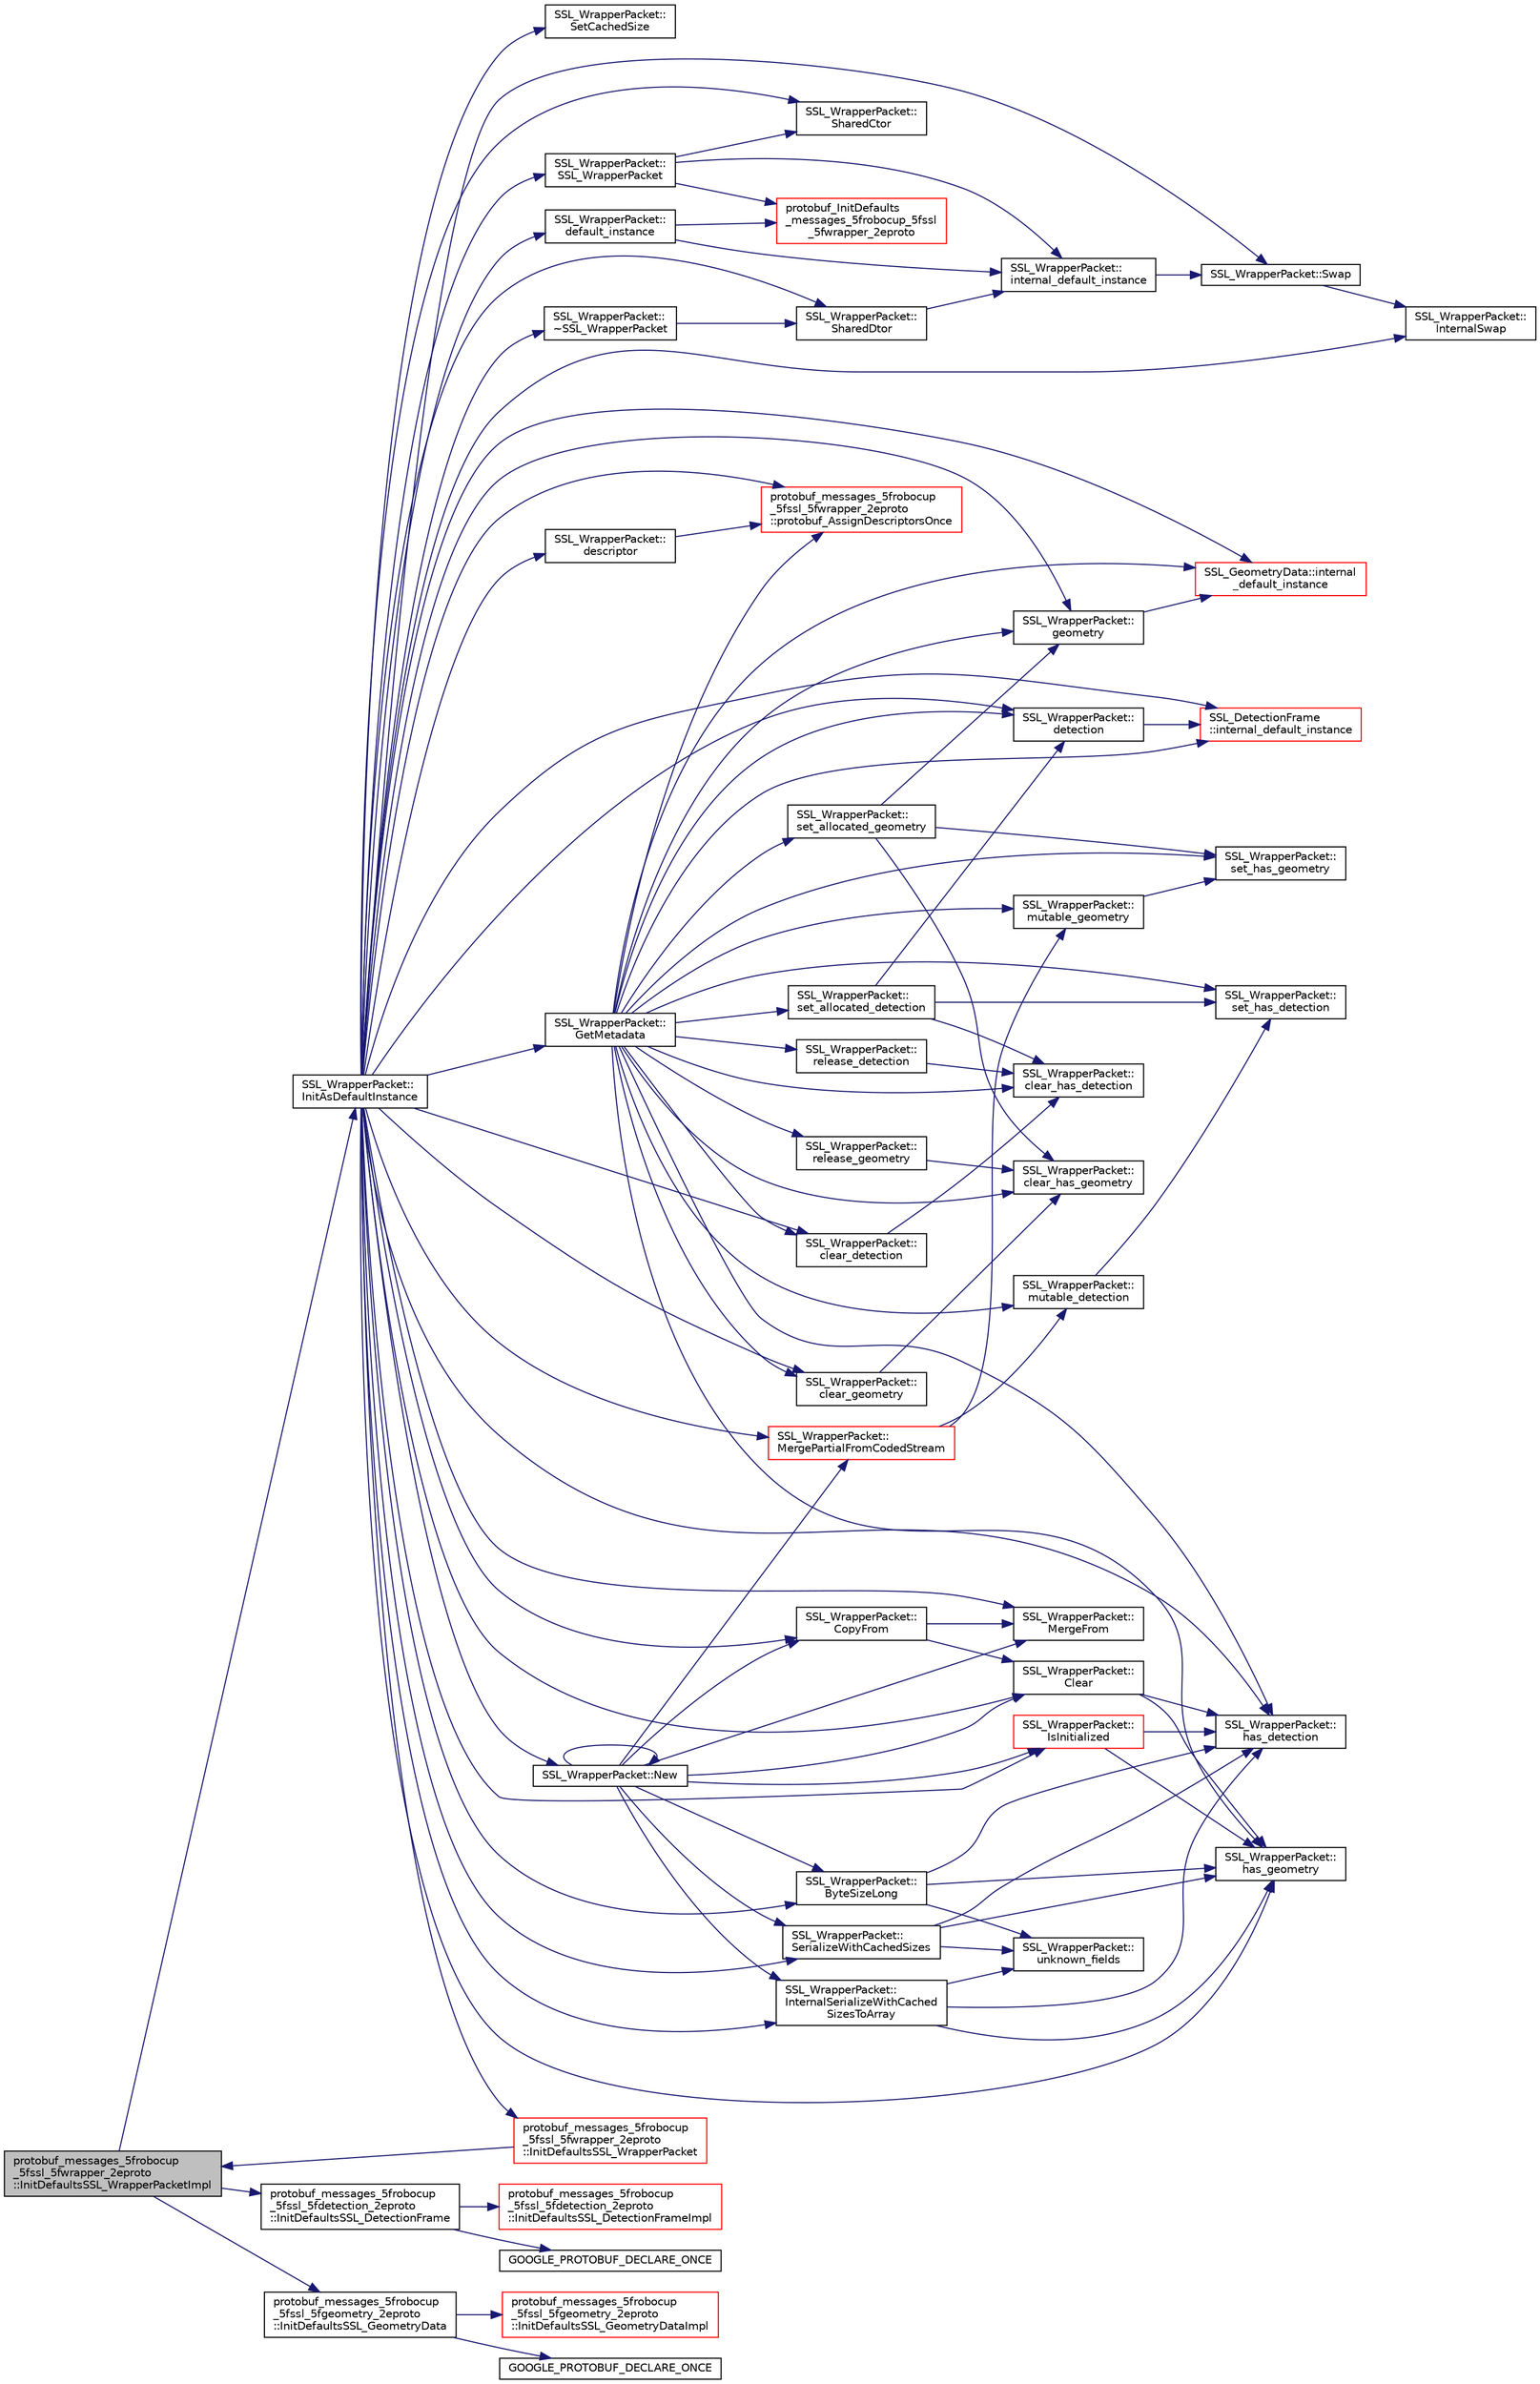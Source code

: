 digraph "protobuf_messages_5frobocup_5fssl_5fwrapper_2eproto::InitDefaultsSSL_WrapperPacketImpl"
{
 // INTERACTIVE_SVG=YES
  edge [fontname="Helvetica",fontsize="10",labelfontname="Helvetica",labelfontsize="10"];
  node [fontname="Helvetica",fontsize="10",shape=record];
  rankdir="LR";
  Node1 [label="protobuf_messages_5frobocup\l_5fssl_5fwrapper_2eproto\l::InitDefaultsSSL_WrapperPacketImpl",height=0.2,width=0.4,color="black", fillcolor="grey75", style="filled", fontcolor="black"];
  Node1 -> Node2 [color="midnightblue",fontsize="10",style="solid",fontname="Helvetica"];
  Node2 [label="SSL_WrapperPacket::\lInitAsDefaultInstance",height=0.2,width=0.4,color="black", fillcolor="white", style="filled",URL="$d3/ddc/class_s_s_l___wrapper_packet.html#ae6927fbac123ba2e3b682c0a895940cb"];
  Node2 -> Node3 [color="midnightblue",fontsize="10",style="solid",fontname="Helvetica"];
  Node3 [label="SSL_WrapperPacket::\lByteSizeLong",height=0.2,width=0.4,color="black", fillcolor="white", style="filled",URL="$d3/ddc/class_s_s_l___wrapper_packet.html#add0e3ac0ab3f998665a3edaef1c129a3"];
  Node3 -> Node4 [color="midnightblue",fontsize="10",style="solid",fontname="Helvetica"];
  Node4 [label="SSL_WrapperPacket::\lhas_detection",height=0.2,width=0.4,color="black", fillcolor="white", style="filled",URL="$d3/ddc/class_s_s_l___wrapper_packet.html#ad95e2fcb3df9e634537f16bf4b04a7ac"];
  Node3 -> Node5 [color="midnightblue",fontsize="10",style="solid",fontname="Helvetica"];
  Node5 [label="SSL_WrapperPacket::\lhas_geometry",height=0.2,width=0.4,color="black", fillcolor="white", style="filled",URL="$d3/ddc/class_s_s_l___wrapper_packet.html#a2e7200a2acecac7c9ea2dfabaf82fb35"];
  Node3 -> Node6 [color="midnightblue",fontsize="10",style="solid",fontname="Helvetica"];
  Node6 [label="SSL_WrapperPacket::\lunknown_fields",height=0.2,width=0.4,color="black", fillcolor="white", style="filled",URL="$d3/ddc/class_s_s_l___wrapper_packet.html#ac2ec6fe6c9b6c26bc4ff2fb20cc9e009"];
  Node2 -> Node7 [color="midnightblue",fontsize="10",style="solid",fontname="Helvetica"];
  Node7 [label="SSL_WrapperPacket::\lClear",height=0.2,width=0.4,color="black", fillcolor="white", style="filled",URL="$d3/ddc/class_s_s_l___wrapper_packet.html#a9a9ba49ad9b4a8c9bbdc862f600d97e8"];
  Node7 -> Node4 [color="midnightblue",fontsize="10",style="solid",fontname="Helvetica"];
  Node7 -> Node5 [color="midnightblue",fontsize="10",style="solid",fontname="Helvetica"];
  Node2 -> Node8 [color="midnightblue",fontsize="10",style="solid",fontname="Helvetica"];
  Node8 [label="SSL_WrapperPacket::\lclear_detection",height=0.2,width=0.4,color="black", fillcolor="white", style="filled",URL="$d3/ddc/class_s_s_l___wrapper_packet.html#aa3576bdf08d3aeafa7b71792696e200e"];
  Node8 -> Node9 [color="midnightblue",fontsize="10",style="solid",fontname="Helvetica"];
  Node9 [label="SSL_WrapperPacket::\lclear_has_detection",height=0.2,width=0.4,color="black", fillcolor="white", style="filled",URL="$d3/ddc/class_s_s_l___wrapper_packet.html#aabcd5aea1a0c776510ed9071b72661f6"];
  Node2 -> Node10 [color="midnightblue",fontsize="10",style="solid",fontname="Helvetica"];
  Node10 [label="SSL_WrapperPacket::\lclear_geometry",height=0.2,width=0.4,color="black", fillcolor="white", style="filled",URL="$d3/ddc/class_s_s_l___wrapper_packet.html#a46319275a2d17d65785458c177ce40a7"];
  Node10 -> Node11 [color="midnightblue",fontsize="10",style="solid",fontname="Helvetica"];
  Node11 [label="SSL_WrapperPacket::\lclear_has_geometry",height=0.2,width=0.4,color="black", fillcolor="white", style="filled",URL="$d3/ddc/class_s_s_l___wrapper_packet.html#a8899ac9c481be7051a12ddeae42ae7c5"];
  Node2 -> Node12 [color="midnightblue",fontsize="10",style="solid",fontname="Helvetica"];
  Node12 [label="SSL_WrapperPacket::\lCopyFrom",height=0.2,width=0.4,color="black", fillcolor="white", style="filled",URL="$d3/ddc/class_s_s_l___wrapper_packet.html#ac98ce55822b2833f428a33ed76b45638"];
  Node12 -> Node7 [color="midnightblue",fontsize="10",style="solid",fontname="Helvetica"];
  Node12 -> Node13 [color="midnightblue",fontsize="10",style="solid",fontname="Helvetica"];
  Node13 [label="SSL_WrapperPacket::\lMergeFrom",height=0.2,width=0.4,color="black", fillcolor="white", style="filled",URL="$d3/ddc/class_s_s_l___wrapper_packet.html#a0b11f00b588c5d7deb3194c1bca8a43f"];
  Node2 -> Node14 [color="midnightblue",fontsize="10",style="solid",fontname="Helvetica"];
  Node14 [label="SSL_WrapperPacket::\ldefault_instance",height=0.2,width=0.4,color="black", fillcolor="white", style="filled",URL="$d3/ddc/class_s_s_l___wrapper_packet.html#a1fbc5a97f510d5629aa8badac6fb5968"];
  Node14 -> Node15 [color="midnightblue",fontsize="10",style="solid",fontname="Helvetica"];
  Node15 [label="SSL_WrapperPacket::\linternal_default_instance",height=0.2,width=0.4,color="black", fillcolor="white", style="filled",URL="$d3/ddc/class_s_s_l___wrapper_packet.html#af3d9f51affb8be3f458a30b078214edd"];
  Node15 -> Node16 [color="midnightblue",fontsize="10",style="solid",fontname="Helvetica"];
  Node16 [label="SSL_WrapperPacket::Swap",height=0.2,width=0.4,color="black", fillcolor="white", style="filled",URL="$d3/ddc/class_s_s_l___wrapper_packet.html#aa072f8158b018697f66b2dbe9504b7b6"];
  Node16 -> Node17 [color="midnightblue",fontsize="10",style="solid",fontname="Helvetica"];
  Node17 [label="SSL_WrapperPacket::\lInternalSwap",height=0.2,width=0.4,color="black", fillcolor="white", style="filled",URL="$d3/ddc/class_s_s_l___wrapper_packet.html#ad81de0334e7e688fbd6d66d9e4cfbd55"];
  Node14 -> Node18 [color="midnightblue",fontsize="10",style="solid",fontname="Helvetica"];
  Node18 [label="protobuf_InitDefaults\l_messages_5frobocup_5fssl\l_5fwrapper_2eproto",height=0.2,width=0.4,color="red", fillcolor="white", style="filled",URL="$d5/d29/grsim__comm_2include_2proto_2messages__robocup__ssl__wrapper_8pb_8cc.html#aa8d6c690954f36f5dcd3840c3e15e4e6"];
  Node2 -> Node19 [color="midnightblue",fontsize="10",style="solid",fontname="Helvetica"];
  Node19 [label="SSL_WrapperPacket::\ldescriptor",height=0.2,width=0.4,color="black", fillcolor="white", style="filled",URL="$d3/ddc/class_s_s_l___wrapper_packet.html#a9b623003bab2077cab8a90273e0b5453"];
  Node19 -> Node20 [color="midnightblue",fontsize="10",style="solid",fontname="Helvetica"];
  Node20 [label="protobuf_messages_5frobocup\l_5fssl_5fwrapper_2eproto\l::protobuf_AssignDescriptorsOnce",height=0.2,width=0.4,color="red", fillcolor="white", style="filled",URL="$dd/db5/namespaceprotobuf__messages__5frobocup__5fssl__5fwrapper__2eproto.html#a1c5be51dc13f5695480244853d4c7795"];
  Node2 -> Node21 [color="midnightblue",fontsize="10",style="solid",fontname="Helvetica"];
  Node21 [label="SSL_WrapperPacket::\ldetection",height=0.2,width=0.4,color="black", fillcolor="white", style="filled",URL="$d3/ddc/class_s_s_l___wrapper_packet.html#a3d39a7f638ed7ed7ef54e36063ab2da0"];
  Node21 -> Node22 [color="midnightblue",fontsize="10",style="solid",fontname="Helvetica"];
  Node22 [label="SSL_DetectionFrame\l::internal_default_instance",height=0.2,width=0.4,color="red", fillcolor="white", style="filled",URL="$d3/dd1/class_s_s_l___detection_frame.html#ad797433fe7d6ec9e8eb587b3162e8811"];
  Node2 -> Node23 [color="midnightblue",fontsize="10",style="solid",fontname="Helvetica"];
  Node23 [label="SSL_WrapperPacket::\lgeometry",height=0.2,width=0.4,color="black", fillcolor="white", style="filled",URL="$d3/ddc/class_s_s_l___wrapper_packet.html#af6c6b8ad0595b3c3502caa43dfa19361"];
  Node23 -> Node24 [color="midnightblue",fontsize="10",style="solid",fontname="Helvetica"];
  Node24 [label="SSL_GeometryData::internal\l_default_instance",height=0.2,width=0.4,color="red", fillcolor="white", style="filled",URL="$d2/d01/class_s_s_l___geometry_data.html#ac5ab7a05a94e8346f9c3f858b5362337"];
  Node2 -> Node25 [color="midnightblue",fontsize="10",style="solid",fontname="Helvetica"];
  Node25 [label="SSL_WrapperPacket::\lGetMetadata",height=0.2,width=0.4,color="black", fillcolor="white", style="filled",URL="$d3/ddc/class_s_s_l___wrapper_packet.html#a2c389424893fbf15b2d37bdc10066880"];
  Node25 -> Node8 [color="midnightblue",fontsize="10",style="solid",fontname="Helvetica"];
  Node25 -> Node10 [color="midnightblue",fontsize="10",style="solid",fontname="Helvetica"];
  Node25 -> Node9 [color="midnightblue",fontsize="10",style="solid",fontname="Helvetica"];
  Node25 -> Node11 [color="midnightblue",fontsize="10",style="solid",fontname="Helvetica"];
  Node25 -> Node21 [color="midnightblue",fontsize="10",style="solid",fontname="Helvetica"];
  Node25 -> Node23 [color="midnightblue",fontsize="10",style="solid",fontname="Helvetica"];
  Node25 -> Node4 [color="midnightblue",fontsize="10",style="solid",fontname="Helvetica"];
  Node25 -> Node5 [color="midnightblue",fontsize="10",style="solid",fontname="Helvetica"];
  Node25 -> Node22 [color="midnightblue",fontsize="10",style="solid",fontname="Helvetica"];
  Node25 -> Node24 [color="midnightblue",fontsize="10",style="solid",fontname="Helvetica"];
  Node25 -> Node26 [color="midnightblue",fontsize="10",style="solid",fontname="Helvetica"];
  Node26 [label="SSL_WrapperPacket::\lmutable_detection",height=0.2,width=0.4,color="black", fillcolor="white", style="filled",URL="$d3/ddc/class_s_s_l___wrapper_packet.html#a4df31ae3dfbfa8ed7ce170c2cca69b5c"];
  Node26 -> Node27 [color="midnightblue",fontsize="10",style="solid",fontname="Helvetica"];
  Node27 [label="SSL_WrapperPacket::\lset_has_detection",height=0.2,width=0.4,color="black", fillcolor="white", style="filled",URL="$d3/ddc/class_s_s_l___wrapper_packet.html#a0e2575ff154cbdf11b2cbc44a69dfab3"];
  Node25 -> Node28 [color="midnightblue",fontsize="10",style="solid",fontname="Helvetica"];
  Node28 [label="SSL_WrapperPacket::\lmutable_geometry",height=0.2,width=0.4,color="black", fillcolor="white", style="filled",URL="$d3/ddc/class_s_s_l___wrapper_packet.html#ad92426e30e04ce4e6c3c6fad363d01cc"];
  Node28 -> Node29 [color="midnightblue",fontsize="10",style="solid",fontname="Helvetica"];
  Node29 [label="SSL_WrapperPacket::\lset_has_geometry",height=0.2,width=0.4,color="black", fillcolor="white", style="filled",URL="$d3/ddc/class_s_s_l___wrapper_packet.html#a90a2b559777a20b5e9e6abdd44947995"];
  Node25 -> Node20 [color="midnightblue",fontsize="10",style="solid",fontname="Helvetica"];
  Node25 -> Node30 [color="midnightblue",fontsize="10",style="solid",fontname="Helvetica"];
  Node30 [label="SSL_WrapperPacket::\lrelease_detection",height=0.2,width=0.4,color="black", fillcolor="white", style="filled",URL="$d3/ddc/class_s_s_l___wrapper_packet.html#ae7caa8d6d7be9d307092880ec551b454"];
  Node30 -> Node9 [color="midnightblue",fontsize="10",style="solid",fontname="Helvetica"];
  Node25 -> Node31 [color="midnightblue",fontsize="10",style="solid",fontname="Helvetica"];
  Node31 [label="SSL_WrapperPacket::\lrelease_geometry",height=0.2,width=0.4,color="black", fillcolor="white", style="filled",URL="$d3/ddc/class_s_s_l___wrapper_packet.html#a8eb91119398395565c9d9b733711bdad"];
  Node31 -> Node11 [color="midnightblue",fontsize="10",style="solid",fontname="Helvetica"];
  Node25 -> Node32 [color="midnightblue",fontsize="10",style="solid",fontname="Helvetica"];
  Node32 [label="SSL_WrapperPacket::\lset_allocated_detection",height=0.2,width=0.4,color="black", fillcolor="white", style="filled",URL="$d3/ddc/class_s_s_l___wrapper_packet.html#a2cb859d69920520e3bff3f17b3ee03d3"];
  Node32 -> Node9 [color="midnightblue",fontsize="10",style="solid",fontname="Helvetica"];
  Node32 -> Node21 [color="midnightblue",fontsize="10",style="solid",fontname="Helvetica"];
  Node32 -> Node27 [color="midnightblue",fontsize="10",style="solid",fontname="Helvetica"];
  Node25 -> Node33 [color="midnightblue",fontsize="10",style="solid",fontname="Helvetica"];
  Node33 [label="SSL_WrapperPacket::\lset_allocated_geometry",height=0.2,width=0.4,color="black", fillcolor="white", style="filled",URL="$d3/ddc/class_s_s_l___wrapper_packet.html#acfa80ced643a761a8c3c5322d73f8c3b"];
  Node33 -> Node11 [color="midnightblue",fontsize="10",style="solid",fontname="Helvetica"];
  Node33 -> Node23 [color="midnightblue",fontsize="10",style="solid",fontname="Helvetica"];
  Node33 -> Node29 [color="midnightblue",fontsize="10",style="solid",fontname="Helvetica"];
  Node25 -> Node27 [color="midnightblue",fontsize="10",style="solid",fontname="Helvetica"];
  Node25 -> Node29 [color="midnightblue",fontsize="10",style="solid",fontname="Helvetica"];
  Node2 -> Node4 [color="midnightblue",fontsize="10",style="solid",fontname="Helvetica"];
  Node2 -> Node5 [color="midnightblue",fontsize="10",style="solid",fontname="Helvetica"];
  Node2 -> Node34 [color="midnightblue",fontsize="10",style="solid",fontname="Helvetica"];
  Node34 [label="protobuf_messages_5frobocup\l_5fssl_5fwrapper_2eproto\l::InitDefaultsSSL_WrapperPacket",height=0.2,width=0.4,color="red", fillcolor="white", style="filled",URL="$dd/db5/namespaceprotobuf__messages__5frobocup__5fssl__5fwrapper__2eproto.html#a759b1903d56c9a9d75043f593d768578"];
  Node34 -> Node1 [color="midnightblue",fontsize="10",style="solid",fontname="Helvetica"];
  Node2 -> Node22 [color="midnightblue",fontsize="10",style="solid",fontname="Helvetica"];
  Node2 -> Node24 [color="midnightblue",fontsize="10",style="solid",fontname="Helvetica"];
  Node2 -> Node35 [color="midnightblue",fontsize="10",style="solid",fontname="Helvetica"];
  Node35 [label="SSL_WrapperPacket::\lInternalSerializeWithCached\lSizesToArray",height=0.2,width=0.4,color="black", fillcolor="white", style="filled",URL="$d3/ddc/class_s_s_l___wrapper_packet.html#a1c300a27ff4949576417799df23ba109"];
  Node35 -> Node4 [color="midnightblue",fontsize="10",style="solid",fontname="Helvetica"];
  Node35 -> Node5 [color="midnightblue",fontsize="10",style="solid",fontname="Helvetica"];
  Node35 -> Node6 [color="midnightblue",fontsize="10",style="solid",fontname="Helvetica"];
  Node2 -> Node17 [color="midnightblue",fontsize="10",style="solid",fontname="Helvetica"];
  Node2 -> Node36 [color="midnightblue",fontsize="10",style="solid",fontname="Helvetica"];
  Node36 [label="SSL_WrapperPacket::\lIsInitialized",height=0.2,width=0.4,color="red", fillcolor="white", style="filled",URL="$d3/ddc/class_s_s_l___wrapper_packet.html#abe3dc76d1b2d1526f4a9bc5890e6d85d"];
  Node36 -> Node4 [color="midnightblue",fontsize="10",style="solid",fontname="Helvetica"];
  Node36 -> Node5 [color="midnightblue",fontsize="10",style="solid",fontname="Helvetica"];
  Node2 -> Node13 [color="midnightblue",fontsize="10",style="solid",fontname="Helvetica"];
  Node2 -> Node37 [color="midnightblue",fontsize="10",style="solid",fontname="Helvetica"];
  Node37 [label="SSL_WrapperPacket::\lMergePartialFromCodedStream",height=0.2,width=0.4,color="red", fillcolor="white", style="filled",URL="$d3/ddc/class_s_s_l___wrapper_packet.html#a42b5e25cf7ca4dc488488e2a4f64d109"];
  Node37 -> Node26 [color="midnightblue",fontsize="10",style="solid",fontname="Helvetica"];
  Node37 -> Node28 [color="midnightblue",fontsize="10",style="solid",fontname="Helvetica"];
  Node2 -> Node38 [color="midnightblue",fontsize="10",style="solid",fontname="Helvetica"];
  Node38 [label="SSL_WrapperPacket::New",height=0.2,width=0.4,color="black", fillcolor="white", style="filled",URL="$d3/ddc/class_s_s_l___wrapper_packet.html#a46bdbf261cfab5dd76d8b8f78d0ab91c"];
  Node38 -> Node3 [color="midnightblue",fontsize="10",style="solid",fontname="Helvetica"];
  Node38 -> Node7 [color="midnightblue",fontsize="10",style="solid",fontname="Helvetica"];
  Node38 -> Node12 [color="midnightblue",fontsize="10",style="solid",fontname="Helvetica"];
  Node38 -> Node35 [color="midnightblue",fontsize="10",style="solid",fontname="Helvetica"];
  Node38 -> Node36 [color="midnightblue",fontsize="10",style="solid",fontname="Helvetica"];
  Node38 -> Node13 [color="midnightblue",fontsize="10",style="solid",fontname="Helvetica"];
  Node38 -> Node37 [color="midnightblue",fontsize="10",style="solid",fontname="Helvetica"];
  Node38 -> Node38 [color="midnightblue",fontsize="10",style="solid",fontname="Helvetica"];
  Node38 -> Node39 [color="midnightblue",fontsize="10",style="solid",fontname="Helvetica"];
  Node39 [label="SSL_WrapperPacket::\lSerializeWithCachedSizes",height=0.2,width=0.4,color="black", fillcolor="white", style="filled",URL="$d3/ddc/class_s_s_l___wrapper_packet.html#abc36a5ed720bf1510aa39994933a6244"];
  Node39 -> Node4 [color="midnightblue",fontsize="10",style="solid",fontname="Helvetica"];
  Node39 -> Node5 [color="midnightblue",fontsize="10",style="solid",fontname="Helvetica"];
  Node39 -> Node6 [color="midnightblue",fontsize="10",style="solid",fontname="Helvetica"];
  Node2 -> Node20 [color="midnightblue",fontsize="10",style="solid",fontname="Helvetica"];
  Node2 -> Node39 [color="midnightblue",fontsize="10",style="solid",fontname="Helvetica"];
  Node2 -> Node40 [color="midnightblue",fontsize="10",style="solid",fontname="Helvetica"];
  Node40 [label="SSL_WrapperPacket::\lSetCachedSize",height=0.2,width=0.4,color="black", fillcolor="white", style="filled",URL="$d3/ddc/class_s_s_l___wrapper_packet.html#afe70879c7e74b345aa089e74c5a58357"];
  Node2 -> Node41 [color="midnightblue",fontsize="10",style="solid",fontname="Helvetica"];
  Node41 [label="SSL_WrapperPacket::\lSharedCtor",height=0.2,width=0.4,color="black", fillcolor="white", style="filled",URL="$d3/ddc/class_s_s_l___wrapper_packet.html#afd424ca7a8813329adc5b8b9b7411f94"];
  Node2 -> Node42 [color="midnightblue",fontsize="10",style="solid",fontname="Helvetica"];
  Node42 [label="SSL_WrapperPacket::\lSharedDtor",height=0.2,width=0.4,color="black", fillcolor="white", style="filled",URL="$d3/ddc/class_s_s_l___wrapper_packet.html#a438825a63575a3db5ef4bcd7fdba8372"];
  Node42 -> Node15 [color="midnightblue",fontsize="10",style="solid",fontname="Helvetica"];
  Node2 -> Node43 [color="midnightblue",fontsize="10",style="solid",fontname="Helvetica"];
  Node43 [label="SSL_WrapperPacket::\lSSL_WrapperPacket",height=0.2,width=0.4,color="black", fillcolor="white", style="filled",URL="$d3/ddc/class_s_s_l___wrapper_packet.html#a59388d84905d348178b490c966e6f85c"];
  Node43 -> Node15 [color="midnightblue",fontsize="10",style="solid",fontname="Helvetica"];
  Node43 -> Node18 [color="midnightblue",fontsize="10",style="solid",fontname="Helvetica"];
  Node43 -> Node41 [color="midnightblue",fontsize="10",style="solid",fontname="Helvetica"];
  Node2 -> Node16 [color="midnightblue",fontsize="10",style="solid",fontname="Helvetica"];
  Node2 -> Node44 [color="midnightblue",fontsize="10",style="solid",fontname="Helvetica"];
  Node44 [label="SSL_WrapperPacket::\l~SSL_WrapperPacket",height=0.2,width=0.4,color="black", fillcolor="white", style="filled",URL="$d3/ddc/class_s_s_l___wrapper_packet.html#aae83974936f1a26f0edb6e99c0dd322f"];
  Node44 -> Node42 [color="midnightblue",fontsize="10",style="solid",fontname="Helvetica"];
  Node1 -> Node45 [color="midnightblue",fontsize="10",style="solid",fontname="Helvetica"];
  Node45 [label="protobuf_messages_5frobocup\l_5fssl_5fdetection_2eproto\l::InitDefaultsSSL_DetectionFrame",height=0.2,width=0.4,color="black", fillcolor="white", style="filled",URL="$da/d58/namespaceprotobuf__messages__5frobocup__5fssl__5fdetection__2eproto.html#aac7e92818d7edf9b3e9276b4e7233458"];
  Node45 -> Node46 [color="midnightblue",fontsize="10",style="solid",fontname="Helvetica"];
  Node46 [label="GOOGLE_PROTOBUF_DECLARE_ONCE",height=0.2,width=0.4,color="black", fillcolor="white", style="filled",URL="$df/d04/grsim__comm_2include_2proto_2messages__robocup__ssl__detection_8pb_8cc.html#a5d167962f0e8007dae5d2c3ecf88a1ec"];
  Node45 -> Node47 [color="midnightblue",fontsize="10",style="solid",fontname="Helvetica"];
  Node47 [label="protobuf_messages_5frobocup\l_5fssl_5fdetection_2eproto\l::InitDefaultsSSL_DetectionFrameImpl",height=0.2,width=0.4,color="red", fillcolor="white", style="filled",URL="$da/d58/namespaceprotobuf__messages__5frobocup__5fssl__5fdetection__2eproto.html#abcda01c698ceea69b866bcd77daf6ac7"];
  Node1 -> Node48 [color="midnightblue",fontsize="10",style="solid",fontname="Helvetica"];
  Node48 [label="protobuf_messages_5frobocup\l_5fssl_5fgeometry_2eproto\l::InitDefaultsSSL_GeometryData",height=0.2,width=0.4,color="black", fillcolor="white", style="filled",URL="$d4/d2b/namespaceprotobuf__messages__5frobocup__5fssl__5fgeometry__2eproto.html#a5135d4ac6b00963f089c74c441e023b5"];
  Node48 -> Node49 [color="midnightblue",fontsize="10",style="solid",fontname="Helvetica"];
  Node49 [label="GOOGLE_PROTOBUF_DECLARE_ONCE",height=0.2,width=0.4,color="black", fillcolor="white", style="filled",URL="$db/d34/grsim__comm_2include_2proto_2messages__robocup__ssl__geometry_8pb_8cc.html#ab62e58f219471a884ff8331c119d4c66"];
  Node48 -> Node50 [color="midnightblue",fontsize="10",style="solid",fontname="Helvetica"];
  Node50 [label="protobuf_messages_5frobocup\l_5fssl_5fgeometry_2eproto\l::InitDefaultsSSL_GeometryDataImpl",height=0.2,width=0.4,color="red", fillcolor="white", style="filled",URL="$d4/d2b/namespaceprotobuf__messages__5frobocup__5fssl__5fgeometry__2eproto.html#a35073f1d246a8f2008de46cef826911a"];
}

